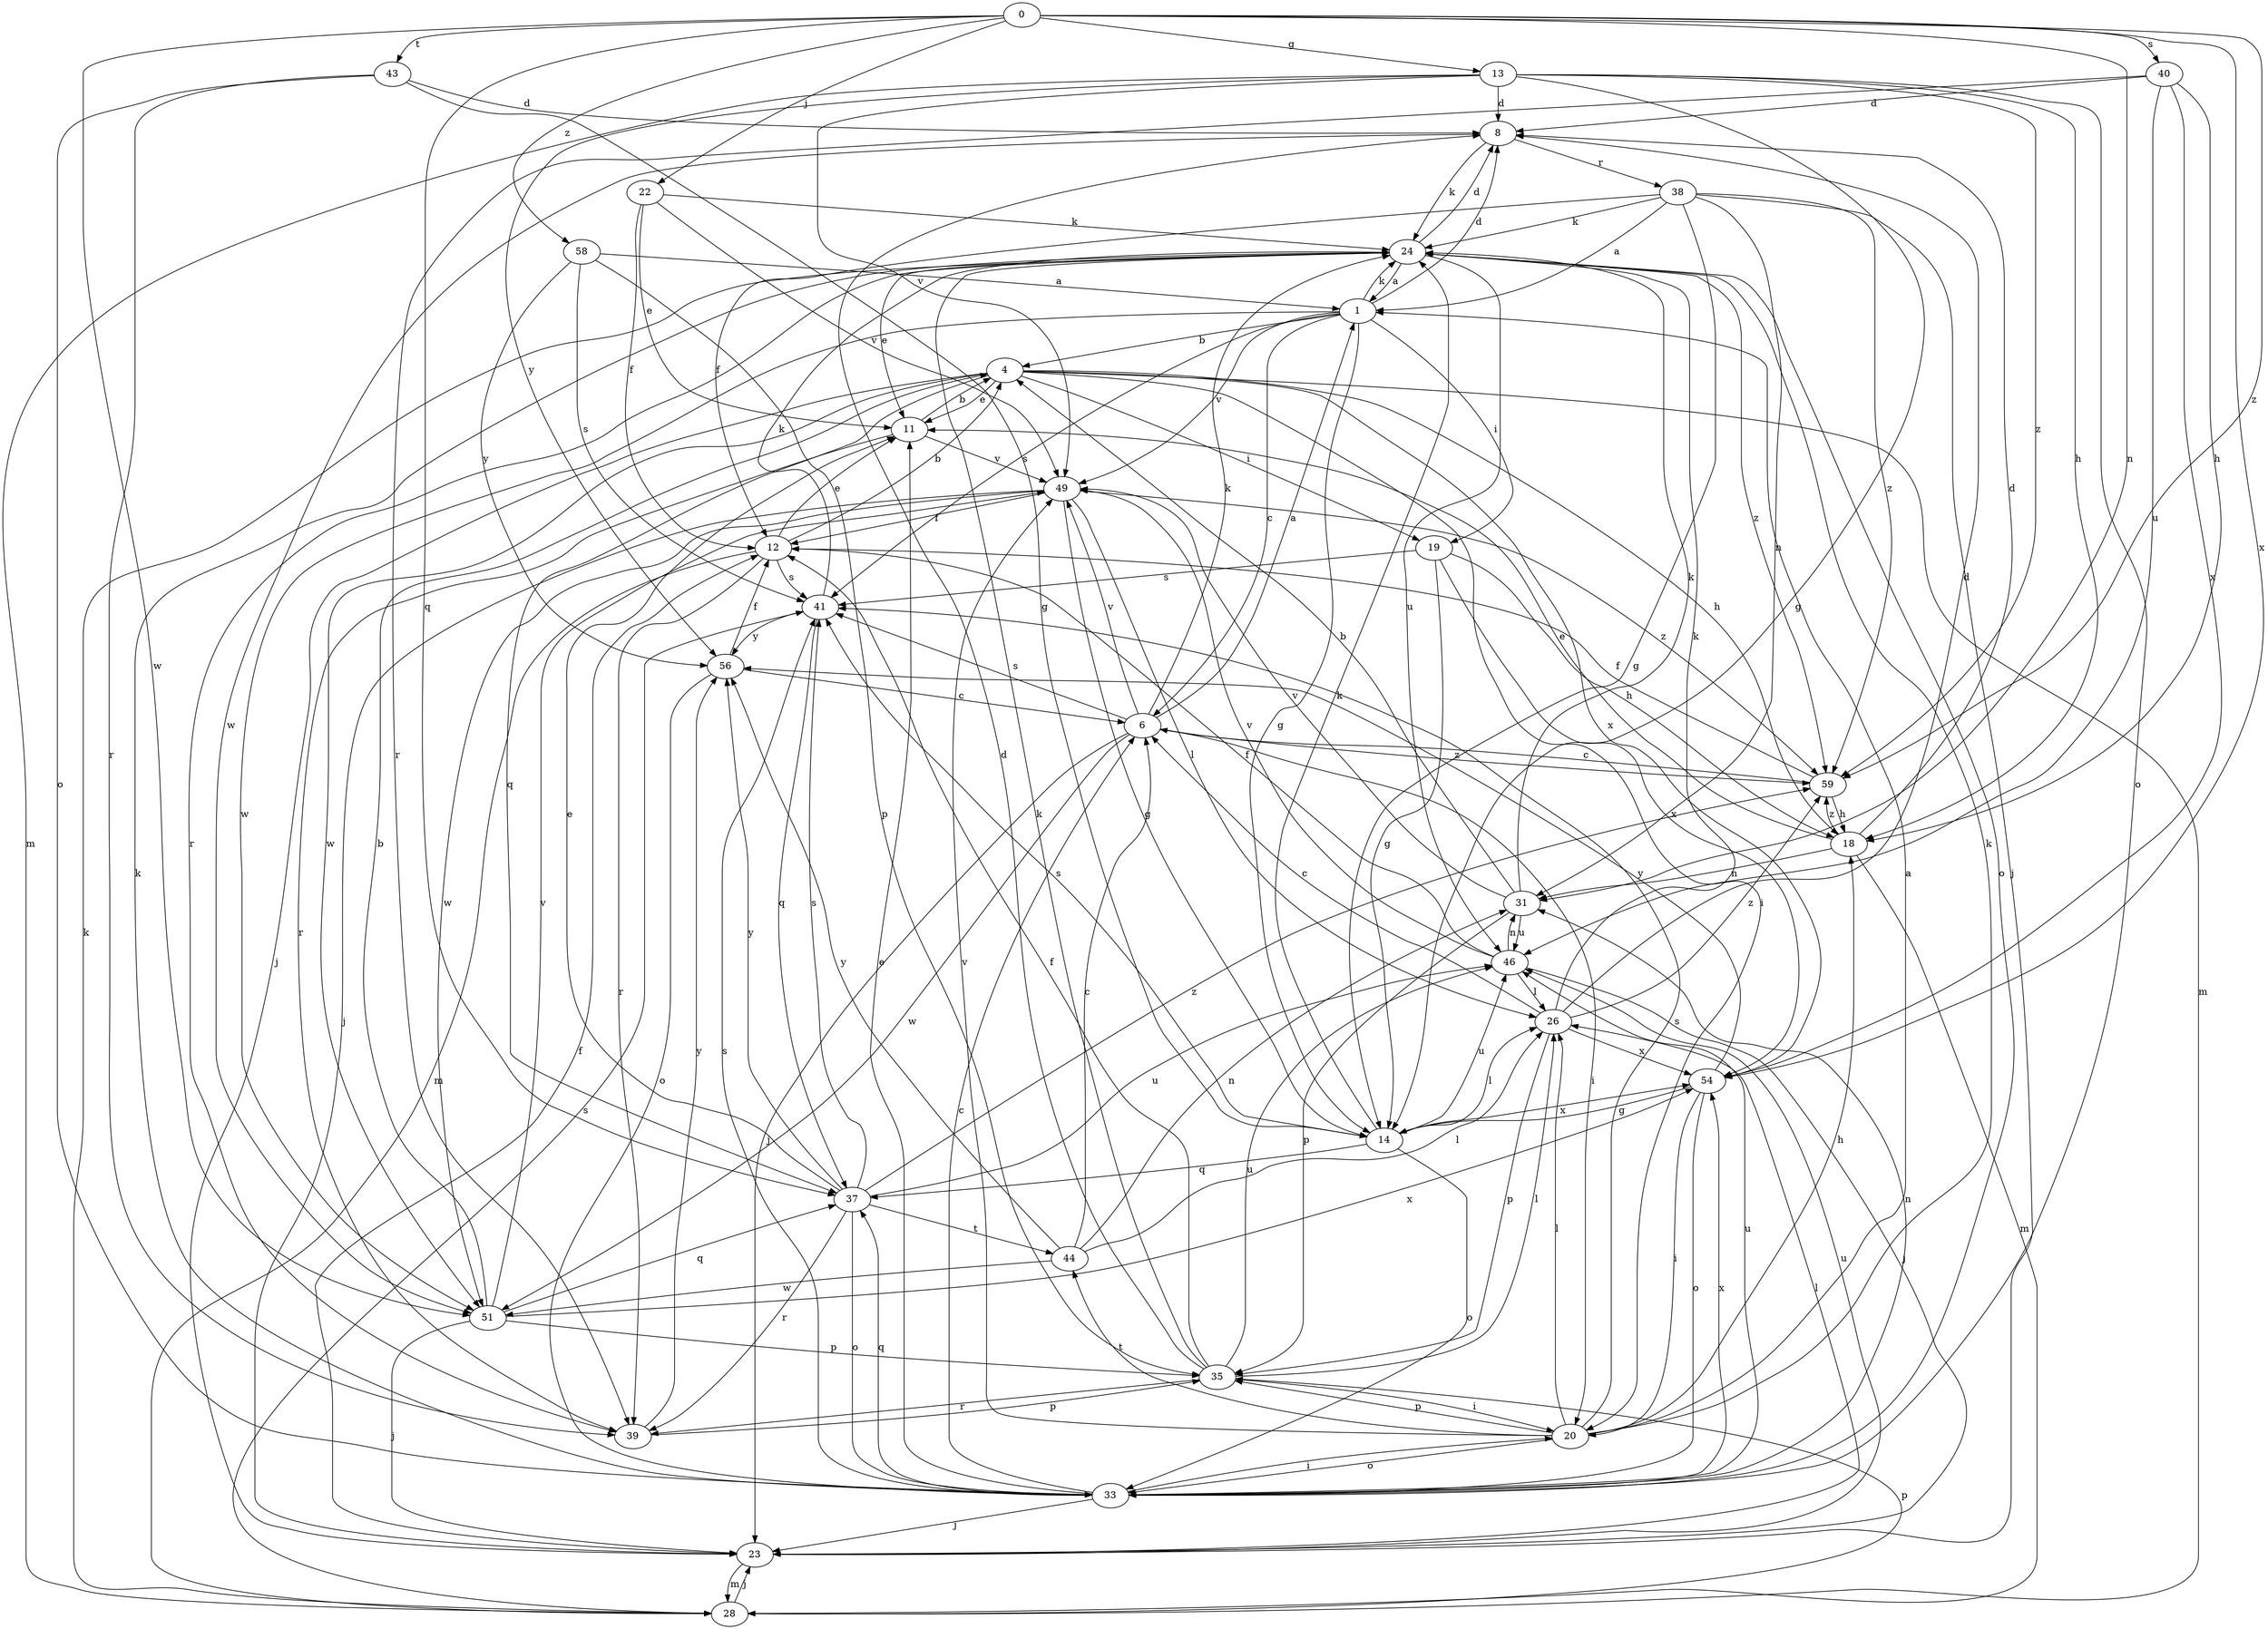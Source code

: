 strict digraph  {
0;
1;
4;
6;
8;
11;
12;
13;
14;
18;
19;
20;
22;
23;
24;
26;
28;
31;
33;
35;
37;
38;
39;
40;
41;
43;
44;
46;
49;
51;
54;
56;
58;
59;
0 -> 13  [label=g];
0 -> 22  [label=j];
0 -> 31  [label=n];
0 -> 37  [label=q];
0 -> 40  [label=s];
0 -> 43  [label=t];
0 -> 51  [label=w];
0 -> 54  [label=x];
0 -> 58  [label=z];
0 -> 59  [label=z];
1 -> 4  [label=b];
1 -> 6  [label=c];
1 -> 8  [label=d];
1 -> 14  [label=g];
1 -> 19  [label=i];
1 -> 24  [label=k];
1 -> 41  [label=s];
1 -> 49  [label=v];
1 -> 51  [label=w];
4 -> 11  [label=e];
4 -> 18  [label=h];
4 -> 19  [label=i];
4 -> 20  [label=i];
4 -> 23  [label=j];
4 -> 28  [label=m];
4 -> 37  [label=q];
4 -> 51  [label=w];
4 -> 54  [label=x];
6 -> 1  [label=a];
6 -> 20  [label=i];
6 -> 23  [label=j];
6 -> 24  [label=k];
6 -> 41  [label=s];
6 -> 49  [label=v];
6 -> 51  [label=w];
6 -> 59  [label=z];
8 -> 24  [label=k];
8 -> 38  [label=r];
8 -> 51  [label=w];
11 -> 4  [label=b];
11 -> 39  [label=r];
11 -> 49  [label=v];
12 -> 4  [label=b];
12 -> 11  [label=e];
12 -> 28  [label=m];
12 -> 39  [label=r];
12 -> 41  [label=s];
13 -> 8  [label=d];
13 -> 14  [label=g];
13 -> 18  [label=h];
13 -> 28  [label=m];
13 -> 33  [label=o];
13 -> 49  [label=v];
13 -> 56  [label=y];
13 -> 59  [label=z];
14 -> 24  [label=k];
14 -> 26  [label=l];
14 -> 33  [label=o];
14 -> 37  [label=q];
14 -> 41  [label=s];
14 -> 46  [label=u];
14 -> 54  [label=x];
18 -> 8  [label=d];
18 -> 11  [label=e];
18 -> 28  [label=m];
18 -> 31  [label=n];
18 -> 59  [label=z];
19 -> 14  [label=g];
19 -> 18  [label=h];
19 -> 41  [label=s];
19 -> 54  [label=x];
20 -> 1  [label=a];
20 -> 18  [label=h];
20 -> 24  [label=k];
20 -> 26  [label=l];
20 -> 33  [label=o];
20 -> 35  [label=p];
20 -> 41  [label=s];
20 -> 44  [label=t];
20 -> 49  [label=v];
22 -> 11  [label=e];
22 -> 12  [label=f];
22 -> 24  [label=k];
22 -> 49  [label=v];
23 -> 12  [label=f];
23 -> 26  [label=l];
23 -> 28  [label=m];
23 -> 46  [label=u];
24 -> 1  [label=a];
24 -> 8  [label=d];
24 -> 11  [label=e];
24 -> 33  [label=o];
24 -> 39  [label=r];
24 -> 46  [label=u];
24 -> 59  [label=z];
26 -> 6  [label=c];
26 -> 8  [label=d];
26 -> 24  [label=k];
26 -> 35  [label=p];
26 -> 54  [label=x];
26 -> 59  [label=z];
28 -> 23  [label=j];
28 -> 24  [label=k];
28 -> 35  [label=p];
28 -> 41  [label=s];
31 -> 4  [label=b];
31 -> 24  [label=k];
31 -> 35  [label=p];
31 -> 46  [label=u];
31 -> 49  [label=v];
33 -> 6  [label=c];
33 -> 11  [label=e];
33 -> 20  [label=i];
33 -> 23  [label=j];
33 -> 24  [label=k];
33 -> 31  [label=n];
33 -> 37  [label=q];
33 -> 41  [label=s];
33 -> 46  [label=u];
33 -> 54  [label=x];
35 -> 8  [label=d];
35 -> 12  [label=f];
35 -> 20  [label=i];
35 -> 24  [label=k];
35 -> 26  [label=l];
35 -> 39  [label=r];
35 -> 46  [label=u];
37 -> 11  [label=e];
37 -> 33  [label=o];
37 -> 39  [label=r];
37 -> 41  [label=s];
37 -> 44  [label=t];
37 -> 46  [label=u];
37 -> 56  [label=y];
37 -> 59  [label=z];
38 -> 1  [label=a];
38 -> 12  [label=f];
38 -> 14  [label=g];
38 -> 23  [label=j];
38 -> 24  [label=k];
38 -> 31  [label=n];
38 -> 59  [label=z];
39 -> 35  [label=p];
39 -> 56  [label=y];
40 -> 8  [label=d];
40 -> 18  [label=h];
40 -> 39  [label=r];
40 -> 46  [label=u];
40 -> 54  [label=x];
41 -> 24  [label=k];
41 -> 37  [label=q];
41 -> 56  [label=y];
43 -> 8  [label=d];
43 -> 14  [label=g];
43 -> 33  [label=o];
43 -> 39  [label=r];
44 -> 6  [label=c];
44 -> 26  [label=l];
44 -> 31  [label=n];
44 -> 51  [label=w];
44 -> 56  [label=y];
46 -> 12  [label=f];
46 -> 23  [label=j];
46 -> 26  [label=l];
46 -> 31  [label=n];
46 -> 49  [label=v];
49 -> 12  [label=f];
49 -> 14  [label=g];
49 -> 23  [label=j];
49 -> 26  [label=l];
49 -> 51  [label=w];
49 -> 59  [label=z];
51 -> 4  [label=b];
51 -> 23  [label=j];
51 -> 35  [label=p];
51 -> 37  [label=q];
51 -> 49  [label=v];
51 -> 54  [label=x];
54 -> 14  [label=g];
54 -> 20  [label=i];
54 -> 33  [label=o];
54 -> 56  [label=y];
56 -> 6  [label=c];
56 -> 12  [label=f];
56 -> 33  [label=o];
58 -> 1  [label=a];
58 -> 35  [label=p];
58 -> 41  [label=s];
58 -> 56  [label=y];
59 -> 6  [label=c];
59 -> 12  [label=f];
59 -> 18  [label=h];
}
